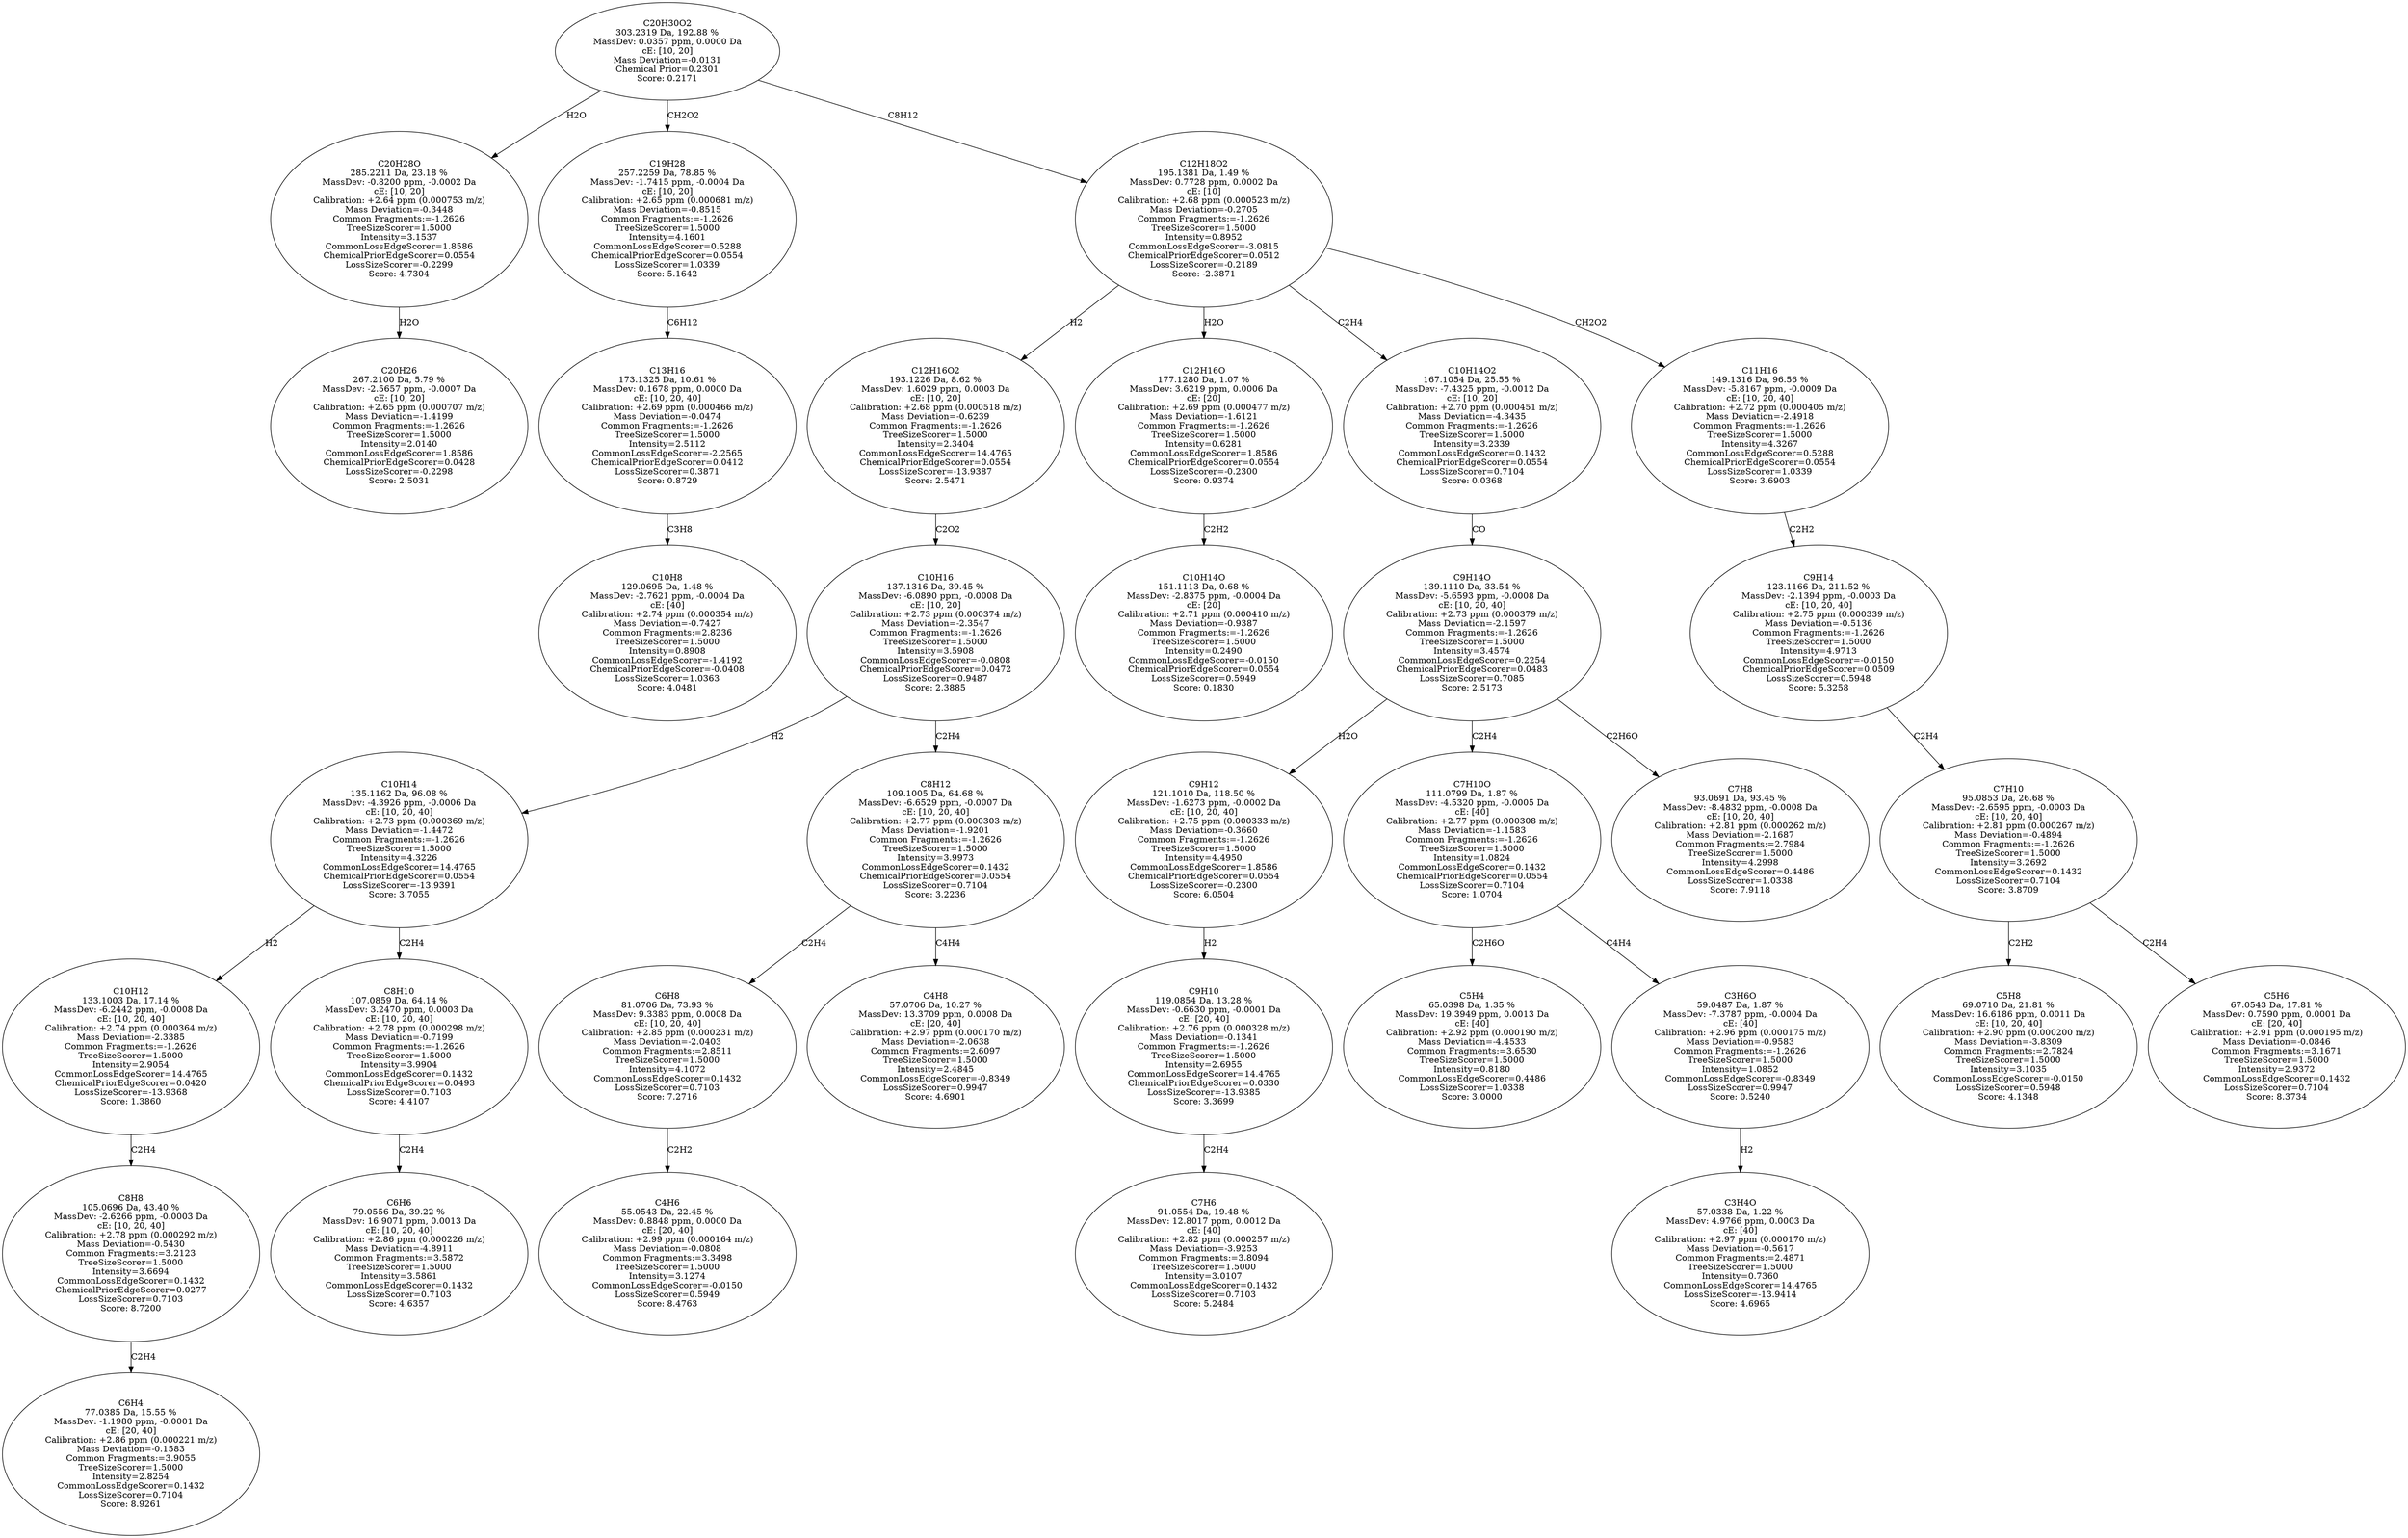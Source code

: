 strict digraph {
v1 [label="C20H26\n267.2100 Da, 5.79 %\nMassDev: -2.5657 ppm, -0.0007 Da\ncE: [10, 20]\nCalibration: +2.65 ppm (0.000707 m/z)\nMass Deviation=-1.4199\nCommon Fragments:=-1.2626\nTreeSizeScorer=1.5000\nIntensity=2.0140\nCommonLossEdgeScorer=1.8586\nChemicalPriorEdgeScorer=0.0428\nLossSizeScorer=-0.2298\nScore: 2.5031"];
v2 [label="C20H28O\n285.2211 Da, 23.18 %\nMassDev: -0.8200 ppm, -0.0002 Da\ncE: [10, 20]\nCalibration: +2.64 ppm (0.000753 m/z)\nMass Deviation=-0.3448\nCommon Fragments:=-1.2626\nTreeSizeScorer=1.5000\nIntensity=3.1537\nCommonLossEdgeScorer=1.8586\nChemicalPriorEdgeScorer=0.0554\nLossSizeScorer=-0.2299\nScore: 4.7304"];
v3 [label="C10H8\n129.0695 Da, 1.48 %\nMassDev: -2.7621 ppm, -0.0004 Da\ncE: [40]\nCalibration: +2.74 ppm (0.000354 m/z)\nMass Deviation=-0.7427\nCommon Fragments:=2.8236\nTreeSizeScorer=1.5000\nIntensity=0.8908\nCommonLossEdgeScorer=-1.4192\nChemicalPriorEdgeScorer=-0.0408\nLossSizeScorer=1.0363\nScore: 4.0481"];
v4 [label="C13H16\n173.1325 Da, 10.61 %\nMassDev: 0.1678 ppm, 0.0000 Da\ncE: [10, 20, 40]\nCalibration: +2.69 ppm (0.000466 m/z)\nMass Deviation=-0.0474\nCommon Fragments:=-1.2626\nTreeSizeScorer=1.5000\nIntensity=2.5112\nCommonLossEdgeScorer=-2.2565\nChemicalPriorEdgeScorer=0.0412\nLossSizeScorer=0.3871\nScore: 0.8729"];
v5 [label="C19H28\n257.2259 Da, 78.85 %\nMassDev: -1.7415 ppm, -0.0004 Da\ncE: [10, 20]\nCalibration: +2.65 ppm (0.000681 m/z)\nMass Deviation=-0.8515\nCommon Fragments:=-1.2626\nTreeSizeScorer=1.5000\nIntensity=4.1601\nCommonLossEdgeScorer=0.5288\nChemicalPriorEdgeScorer=0.0554\nLossSizeScorer=1.0339\nScore: 5.1642"];
v6 [label="C6H4\n77.0385 Da, 15.55 %\nMassDev: -1.1980 ppm, -0.0001 Da\ncE: [20, 40]\nCalibration: +2.86 ppm (0.000221 m/z)\nMass Deviation=-0.1583\nCommon Fragments:=3.9055\nTreeSizeScorer=1.5000\nIntensity=2.8254\nCommonLossEdgeScorer=0.1432\nLossSizeScorer=0.7104\nScore: 8.9261"];
v7 [label="C8H8\n105.0696 Da, 43.40 %\nMassDev: -2.6266 ppm, -0.0003 Da\ncE: [10, 20, 40]\nCalibration: +2.78 ppm (0.000292 m/z)\nMass Deviation=-0.5430\nCommon Fragments:=3.2123\nTreeSizeScorer=1.5000\nIntensity=3.6694\nCommonLossEdgeScorer=0.1432\nChemicalPriorEdgeScorer=0.0277\nLossSizeScorer=0.7103\nScore: 8.7200"];
v8 [label="C10H12\n133.1003 Da, 17.14 %\nMassDev: -6.2442 ppm, -0.0008 Da\ncE: [10, 20, 40]\nCalibration: +2.74 ppm (0.000364 m/z)\nMass Deviation=-2.3385\nCommon Fragments:=-1.2626\nTreeSizeScorer=1.5000\nIntensity=2.9054\nCommonLossEdgeScorer=14.4765\nChemicalPriorEdgeScorer=0.0420\nLossSizeScorer=-13.9368\nScore: 1.3860"];
v9 [label="C6H6\n79.0556 Da, 39.22 %\nMassDev: 16.9071 ppm, 0.0013 Da\ncE: [10, 20, 40]\nCalibration: +2.86 ppm (0.000226 m/z)\nMass Deviation=-4.8911\nCommon Fragments:=3.5872\nTreeSizeScorer=1.5000\nIntensity=3.5861\nCommonLossEdgeScorer=0.1432\nLossSizeScorer=0.7103\nScore: 4.6357"];
v10 [label="C8H10\n107.0859 Da, 64.14 %\nMassDev: 3.2470 ppm, 0.0003 Da\ncE: [10, 20, 40]\nCalibration: +2.78 ppm (0.000298 m/z)\nMass Deviation=-0.7199\nCommon Fragments:=-1.2626\nTreeSizeScorer=1.5000\nIntensity=3.9904\nCommonLossEdgeScorer=0.1432\nChemicalPriorEdgeScorer=0.0493\nLossSizeScorer=0.7103\nScore: 4.4107"];
v11 [label="C10H14\n135.1162 Da, 96.08 %\nMassDev: -4.3926 ppm, -0.0006 Da\ncE: [10, 20, 40]\nCalibration: +2.73 ppm (0.000369 m/z)\nMass Deviation=-1.4472\nCommon Fragments:=-1.2626\nTreeSizeScorer=1.5000\nIntensity=4.3226\nCommonLossEdgeScorer=14.4765\nChemicalPriorEdgeScorer=0.0554\nLossSizeScorer=-13.9391\nScore: 3.7055"];
v12 [label="C4H6\n55.0543 Da, 22.45 %\nMassDev: 0.8848 ppm, 0.0000 Da\ncE: [20, 40]\nCalibration: +2.99 ppm (0.000164 m/z)\nMass Deviation=-0.0808\nCommon Fragments:=3.3498\nTreeSizeScorer=1.5000\nIntensity=3.1274\nCommonLossEdgeScorer=-0.0150\nLossSizeScorer=0.5949\nScore: 8.4763"];
v13 [label="C6H8\n81.0706 Da, 73.93 %\nMassDev: 9.3383 ppm, 0.0008 Da\ncE: [10, 20, 40]\nCalibration: +2.85 ppm (0.000231 m/z)\nMass Deviation=-2.0403\nCommon Fragments:=2.8511\nTreeSizeScorer=1.5000\nIntensity=4.1072\nCommonLossEdgeScorer=0.1432\nLossSizeScorer=0.7103\nScore: 7.2716"];
v14 [label="C4H8\n57.0706 Da, 10.27 %\nMassDev: 13.3709 ppm, 0.0008 Da\ncE: [20, 40]\nCalibration: +2.97 ppm (0.000170 m/z)\nMass Deviation=-2.0638\nCommon Fragments:=2.6097\nTreeSizeScorer=1.5000\nIntensity=2.4845\nCommonLossEdgeScorer=-0.8349\nLossSizeScorer=0.9947\nScore: 4.6901"];
v15 [label="C8H12\n109.1005 Da, 64.68 %\nMassDev: -6.6529 ppm, -0.0007 Da\ncE: [10, 20, 40]\nCalibration: +2.77 ppm (0.000303 m/z)\nMass Deviation=-1.9201\nCommon Fragments:=-1.2626\nTreeSizeScorer=1.5000\nIntensity=3.9973\nCommonLossEdgeScorer=0.1432\nChemicalPriorEdgeScorer=0.0554\nLossSizeScorer=0.7104\nScore: 3.2236"];
v16 [label="C10H16\n137.1316 Da, 39.45 %\nMassDev: -6.0890 ppm, -0.0008 Da\ncE: [10, 20]\nCalibration: +2.73 ppm (0.000374 m/z)\nMass Deviation=-2.3547\nCommon Fragments:=-1.2626\nTreeSizeScorer=1.5000\nIntensity=3.5908\nCommonLossEdgeScorer=-0.0808\nChemicalPriorEdgeScorer=0.0472\nLossSizeScorer=0.9487\nScore: 2.3885"];
v17 [label="C12H16O2\n193.1226 Da, 8.62 %\nMassDev: 1.6029 ppm, 0.0003 Da\ncE: [10, 20]\nCalibration: +2.68 ppm (0.000518 m/z)\nMass Deviation=-0.6239\nCommon Fragments:=-1.2626\nTreeSizeScorer=1.5000\nIntensity=2.3404\nCommonLossEdgeScorer=14.4765\nChemicalPriorEdgeScorer=0.0554\nLossSizeScorer=-13.9387\nScore: 2.5471"];
v18 [label="C10H14O\n151.1113 Da, 0.68 %\nMassDev: -2.8375 ppm, -0.0004 Da\ncE: [20]\nCalibration: +2.71 ppm (0.000410 m/z)\nMass Deviation=-0.9387\nCommon Fragments:=-1.2626\nTreeSizeScorer=1.5000\nIntensity=0.2490\nCommonLossEdgeScorer=-0.0150\nChemicalPriorEdgeScorer=0.0554\nLossSizeScorer=0.5949\nScore: 0.1830"];
v19 [label="C12H16O\n177.1280 Da, 1.07 %\nMassDev: 3.6219 ppm, 0.0006 Da\ncE: [20]\nCalibration: +2.69 ppm (0.000477 m/z)\nMass Deviation=-1.6121\nCommon Fragments:=-1.2626\nTreeSizeScorer=1.5000\nIntensity=0.6281\nCommonLossEdgeScorer=1.8586\nChemicalPriorEdgeScorer=0.0554\nLossSizeScorer=-0.2300\nScore: 0.9374"];
v20 [label="C7H6\n91.0554 Da, 19.48 %\nMassDev: 12.8017 ppm, 0.0012 Da\ncE: [40]\nCalibration: +2.82 ppm (0.000257 m/z)\nMass Deviation=-3.9253\nCommon Fragments:=3.8094\nTreeSizeScorer=1.5000\nIntensity=3.0107\nCommonLossEdgeScorer=0.1432\nLossSizeScorer=0.7103\nScore: 5.2484"];
v21 [label="C9H10\n119.0854 Da, 13.28 %\nMassDev: -0.6630 ppm, -0.0001 Da\ncE: [20, 40]\nCalibration: +2.76 ppm (0.000328 m/z)\nMass Deviation=-0.1341\nCommon Fragments:=-1.2626\nTreeSizeScorer=1.5000\nIntensity=2.6955\nCommonLossEdgeScorer=14.4765\nChemicalPriorEdgeScorer=0.0330\nLossSizeScorer=-13.9385\nScore: 3.3699"];
v22 [label="C9H12\n121.1010 Da, 118.50 %\nMassDev: -1.6273 ppm, -0.0002 Da\ncE: [10, 20, 40]\nCalibration: +2.75 ppm (0.000333 m/z)\nMass Deviation=-0.3660\nCommon Fragments:=-1.2626\nTreeSizeScorer=1.5000\nIntensity=4.4950\nCommonLossEdgeScorer=1.8586\nChemicalPriorEdgeScorer=0.0554\nLossSizeScorer=-0.2300\nScore: 6.0504"];
v23 [label="C5H4\n65.0398 Da, 1.35 %\nMassDev: 19.3949 ppm, 0.0013 Da\ncE: [40]\nCalibration: +2.92 ppm (0.000190 m/z)\nMass Deviation=-4.4533\nCommon Fragments:=3.6530\nTreeSizeScorer=1.5000\nIntensity=0.8180\nCommonLossEdgeScorer=0.4486\nLossSizeScorer=1.0338\nScore: 3.0000"];
v24 [label="C3H4O\n57.0338 Da, 1.22 %\nMassDev: 4.9766 ppm, 0.0003 Da\ncE: [40]\nCalibration: +2.97 ppm (0.000170 m/z)\nMass Deviation=-0.5617\nCommon Fragments:=2.4871\nTreeSizeScorer=1.5000\nIntensity=0.7360\nCommonLossEdgeScorer=14.4765\nLossSizeScorer=-13.9414\nScore: 4.6965"];
v25 [label="C3H6O\n59.0487 Da, 1.87 %\nMassDev: -7.3787 ppm, -0.0004 Da\ncE: [40]\nCalibration: +2.96 ppm (0.000175 m/z)\nMass Deviation=-0.9583\nCommon Fragments:=-1.2626\nTreeSizeScorer=1.5000\nIntensity=1.0852\nCommonLossEdgeScorer=-0.8349\nLossSizeScorer=0.9947\nScore: 0.5240"];
v26 [label="C7H10O\n111.0799 Da, 1.87 %\nMassDev: -4.5320 ppm, -0.0005 Da\ncE: [40]\nCalibration: +2.77 ppm (0.000308 m/z)\nMass Deviation=-1.1583\nCommon Fragments:=-1.2626\nTreeSizeScorer=1.5000\nIntensity=1.0824\nCommonLossEdgeScorer=0.1432\nChemicalPriorEdgeScorer=0.0554\nLossSizeScorer=0.7104\nScore: 1.0704"];
v27 [label="C7H8\n93.0691 Da, 93.45 %\nMassDev: -8.4832 ppm, -0.0008 Da\ncE: [10, 20, 40]\nCalibration: +2.81 ppm (0.000262 m/z)\nMass Deviation=-2.1687\nCommon Fragments:=2.7984\nTreeSizeScorer=1.5000\nIntensity=4.2998\nCommonLossEdgeScorer=0.4486\nLossSizeScorer=1.0338\nScore: 7.9118"];
v28 [label="C9H14O\n139.1110 Da, 33.54 %\nMassDev: -5.6593 ppm, -0.0008 Da\ncE: [10, 20, 40]\nCalibration: +2.73 ppm (0.000379 m/z)\nMass Deviation=-2.1597\nCommon Fragments:=-1.2626\nTreeSizeScorer=1.5000\nIntensity=3.4574\nCommonLossEdgeScorer=0.2254\nChemicalPriorEdgeScorer=0.0483\nLossSizeScorer=0.7085\nScore: 2.5173"];
v29 [label="C10H14O2\n167.1054 Da, 25.55 %\nMassDev: -7.4325 ppm, -0.0012 Da\ncE: [10, 20]\nCalibration: +2.70 ppm (0.000451 m/z)\nMass Deviation=-4.3435\nCommon Fragments:=-1.2626\nTreeSizeScorer=1.5000\nIntensity=3.2339\nCommonLossEdgeScorer=0.1432\nChemicalPriorEdgeScorer=0.0554\nLossSizeScorer=0.7104\nScore: 0.0368"];
v30 [label="C5H8\n69.0710 Da, 21.81 %\nMassDev: 16.6186 ppm, 0.0011 Da\ncE: [10, 20, 40]\nCalibration: +2.90 ppm (0.000200 m/z)\nMass Deviation=-3.8309\nCommon Fragments:=2.7824\nTreeSizeScorer=1.5000\nIntensity=3.1035\nCommonLossEdgeScorer=-0.0150\nLossSizeScorer=0.5948\nScore: 4.1348"];
v31 [label="C5H6\n67.0543 Da, 17.81 %\nMassDev: 0.7590 ppm, 0.0001 Da\ncE: [20, 40]\nCalibration: +2.91 ppm (0.000195 m/z)\nMass Deviation=-0.0846\nCommon Fragments:=3.1671\nTreeSizeScorer=1.5000\nIntensity=2.9372\nCommonLossEdgeScorer=0.1432\nLossSizeScorer=0.7104\nScore: 8.3734"];
v32 [label="C7H10\n95.0853 Da, 26.68 %\nMassDev: -2.6595 ppm, -0.0003 Da\ncE: [10, 20, 40]\nCalibration: +2.81 ppm (0.000267 m/z)\nMass Deviation=-0.4894\nCommon Fragments:=-1.2626\nTreeSizeScorer=1.5000\nIntensity=3.2692\nCommonLossEdgeScorer=0.1432\nLossSizeScorer=0.7104\nScore: 3.8709"];
v33 [label="C9H14\n123.1166 Da, 211.52 %\nMassDev: -2.1394 ppm, -0.0003 Da\ncE: [10, 20, 40]\nCalibration: +2.75 ppm (0.000339 m/z)\nMass Deviation=-0.5136\nCommon Fragments:=-1.2626\nTreeSizeScorer=1.5000\nIntensity=4.9713\nCommonLossEdgeScorer=-0.0150\nChemicalPriorEdgeScorer=0.0509\nLossSizeScorer=0.5948\nScore: 5.3258"];
v34 [label="C11H16\n149.1316 Da, 96.56 %\nMassDev: -5.8167 ppm, -0.0009 Da\ncE: [10, 20, 40]\nCalibration: +2.72 ppm (0.000405 m/z)\nMass Deviation=-2.4918\nCommon Fragments:=-1.2626\nTreeSizeScorer=1.5000\nIntensity=4.3267\nCommonLossEdgeScorer=0.5288\nChemicalPriorEdgeScorer=0.0554\nLossSizeScorer=1.0339\nScore: 3.6903"];
v35 [label="C12H18O2\n195.1381 Da, 1.49 %\nMassDev: 0.7728 ppm, 0.0002 Da\ncE: [10]\nCalibration: +2.68 ppm (0.000523 m/z)\nMass Deviation=-0.2705\nCommon Fragments:=-1.2626\nTreeSizeScorer=1.5000\nIntensity=0.8952\nCommonLossEdgeScorer=-3.0815\nChemicalPriorEdgeScorer=0.0512\nLossSizeScorer=-0.2189\nScore: -2.3871"];
v36 [label="C20H30O2\n303.2319 Da, 192.88 %\nMassDev: 0.0357 ppm, 0.0000 Da\ncE: [10, 20]\nMass Deviation=-0.0131\nChemical Prior=0.2301\nScore: 0.2171"];
v2 -> v1 [label="H2O"];
v36 -> v2 [label="H2O"];
v4 -> v3 [label="C3H8"];
v5 -> v4 [label="C6H12"];
v36 -> v5 [label="CH2O2"];
v7 -> v6 [label="C2H4"];
v8 -> v7 [label="C2H4"];
v11 -> v8 [label="H2"];
v10 -> v9 [label="C2H4"];
v11 -> v10 [label="C2H4"];
v16 -> v11 [label="H2"];
v13 -> v12 [label="C2H2"];
v15 -> v13 [label="C2H4"];
v15 -> v14 [label="C4H4"];
v16 -> v15 [label="C2H4"];
v17 -> v16 [label="C2O2"];
v35 -> v17 [label="H2"];
v19 -> v18 [label="C2H2"];
v35 -> v19 [label="H2O"];
v21 -> v20 [label="C2H4"];
v22 -> v21 [label="H2"];
v28 -> v22 [label="H2O"];
v26 -> v23 [label="C2H6O"];
v25 -> v24 [label="H2"];
v26 -> v25 [label="C4H4"];
v28 -> v26 [label="C2H4"];
v28 -> v27 [label="C2H6O"];
v29 -> v28 [label="CO"];
v35 -> v29 [label="C2H4"];
v32 -> v30 [label="C2H2"];
v32 -> v31 [label="C2H4"];
v33 -> v32 [label="C2H4"];
v34 -> v33 [label="C2H2"];
v35 -> v34 [label="CH2O2"];
v36 -> v35 [label="C8H12"];
}